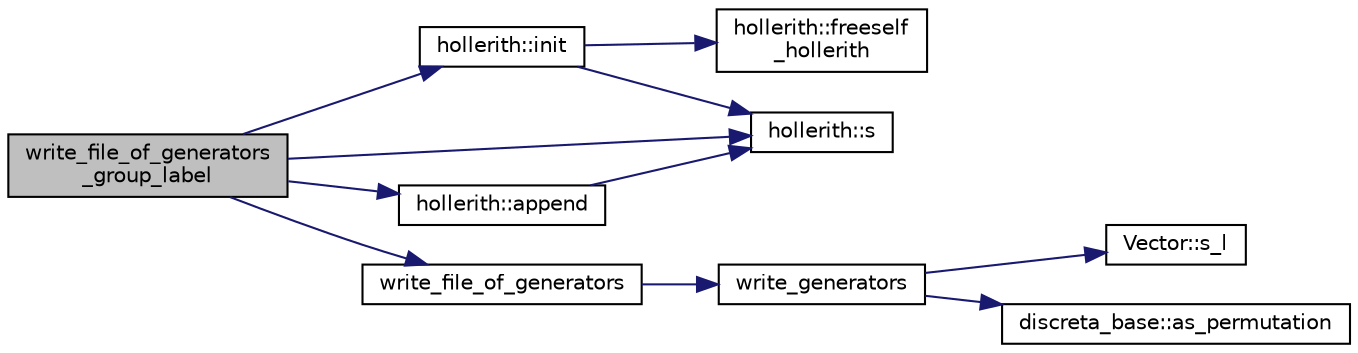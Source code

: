 digraph "write_file_of_generators_group_label"
{
  edge [fontname="Helvetica",fontsize="10",labelfontname="Helvetica",labelfontsize="10"];
  node [fontname="Helvetica",fontsize="10",shape=record];
  rankdir="LR";
  Node3815 [label="write_file_of_generators\l_group_label",height=0.2,width=0.4,color="black", fillcolor="grey75", style="filled", fontcolor="black"];
  Node3815 -> Node3816 [color="midnightblue",fontsize="10",style="solid",fontname="Helvetica"];
  Node3816 [label="hollerith::init",height=0.2,width=0.4,color="black", fillcolor="white", style="filled",URL="$d8/d99/classhollerith.html#af51ae7b943056db367f3c205a5a1cc4b"];
  Node3816 -> Node3817 [color="midnightblue",fontsize="10",style="solid",fontname="Helvetica"];
  Node3817 [label="hollerith::freeself\l_hollerith",height=0.2,width=0.4,color="black", fillcolor="white", style="filled",URL="$d8/d99/classhollerith.html#a240d1b30780c9e09323d0b3ad5e2d1f7"];
  Node3816 -> Node3818 [color="midnightblue",fontsize="10",style="solid",fontname="Helvetica"];
  Node3818 [label="hollerith::s",height=0.2,width=0.4,color="black", fillcolor="white", style="filled",URL="$d8/d99/classhollerith.html#af61fce2d06f211b25fe3838e4dfee77a"];
  Node3815 -> Node3819 [color="midnightblue",fontsize="10",style="solid",fontname="Helvetica"];
  Node3819 [label="hollerith::append",height=0.2,width=0.4,color="black", fillcolor="white", style="filled",URL="$d8/d99/classhollerith.html#a778dd63885a4e3a4e2fb829165c32632"];
  Node3819 -> Node3818 [color="midnightblue",fontsize="10",style="solid",fontname="Helvetica"];
  Node3815 -> Node3820 [color="midnightblue",fontsize="10",style="solid",fontname="Helvetica"];
  Node3820 [label="write_file_of_generators",height=0.2,width=0.4,color="black", fillcolor="white", style="filled",URL="$d0/dd3/perm__group__gens_8_c.html#a54e6e8eb88549e0cfefe641653e84715"];
  Node3820 -> Node3821 [color="midnightblue",fontsize="10",style="solid",fontname="Helvetica"];
  Node3821 [label="write_generators",height=0.2,width=0.4,color="black", fillcolor="white", style="filled",URL="$d0/dd3/perm__group__gens_8_c.html#ae6b0a48acd164c33e2de0566005a940f"];
  Node3821 -> Node3822 [color="midnightblue",fontsize="10",style="solid",fontname="Helvetica"];
  Node3822 [label="Vector::s_l",height=0.2,width=0.4,color="black", fillcolor="white", style="filled",URL="$d5/db2/class_vector.html#ad2dc082288f858d22a528832289e0704"];
  Node3821 -> Node3823 [color="midnightblue",fontsize="10",style="solid",fontname="Helvetica"];
  Node3823 [label="discreta_base::as_permutation",height=0.2,width=0.4,color="black", fillcolor="white", style="filled",URL="$d7/d71/classdiscreta__base.html#aa4e72f36a82984239b12ae831e131098"];
  Node3815 -> Node3818 [color="midnightblue",fontsize="10",style="solid",fontname="Helvetica"];
}
